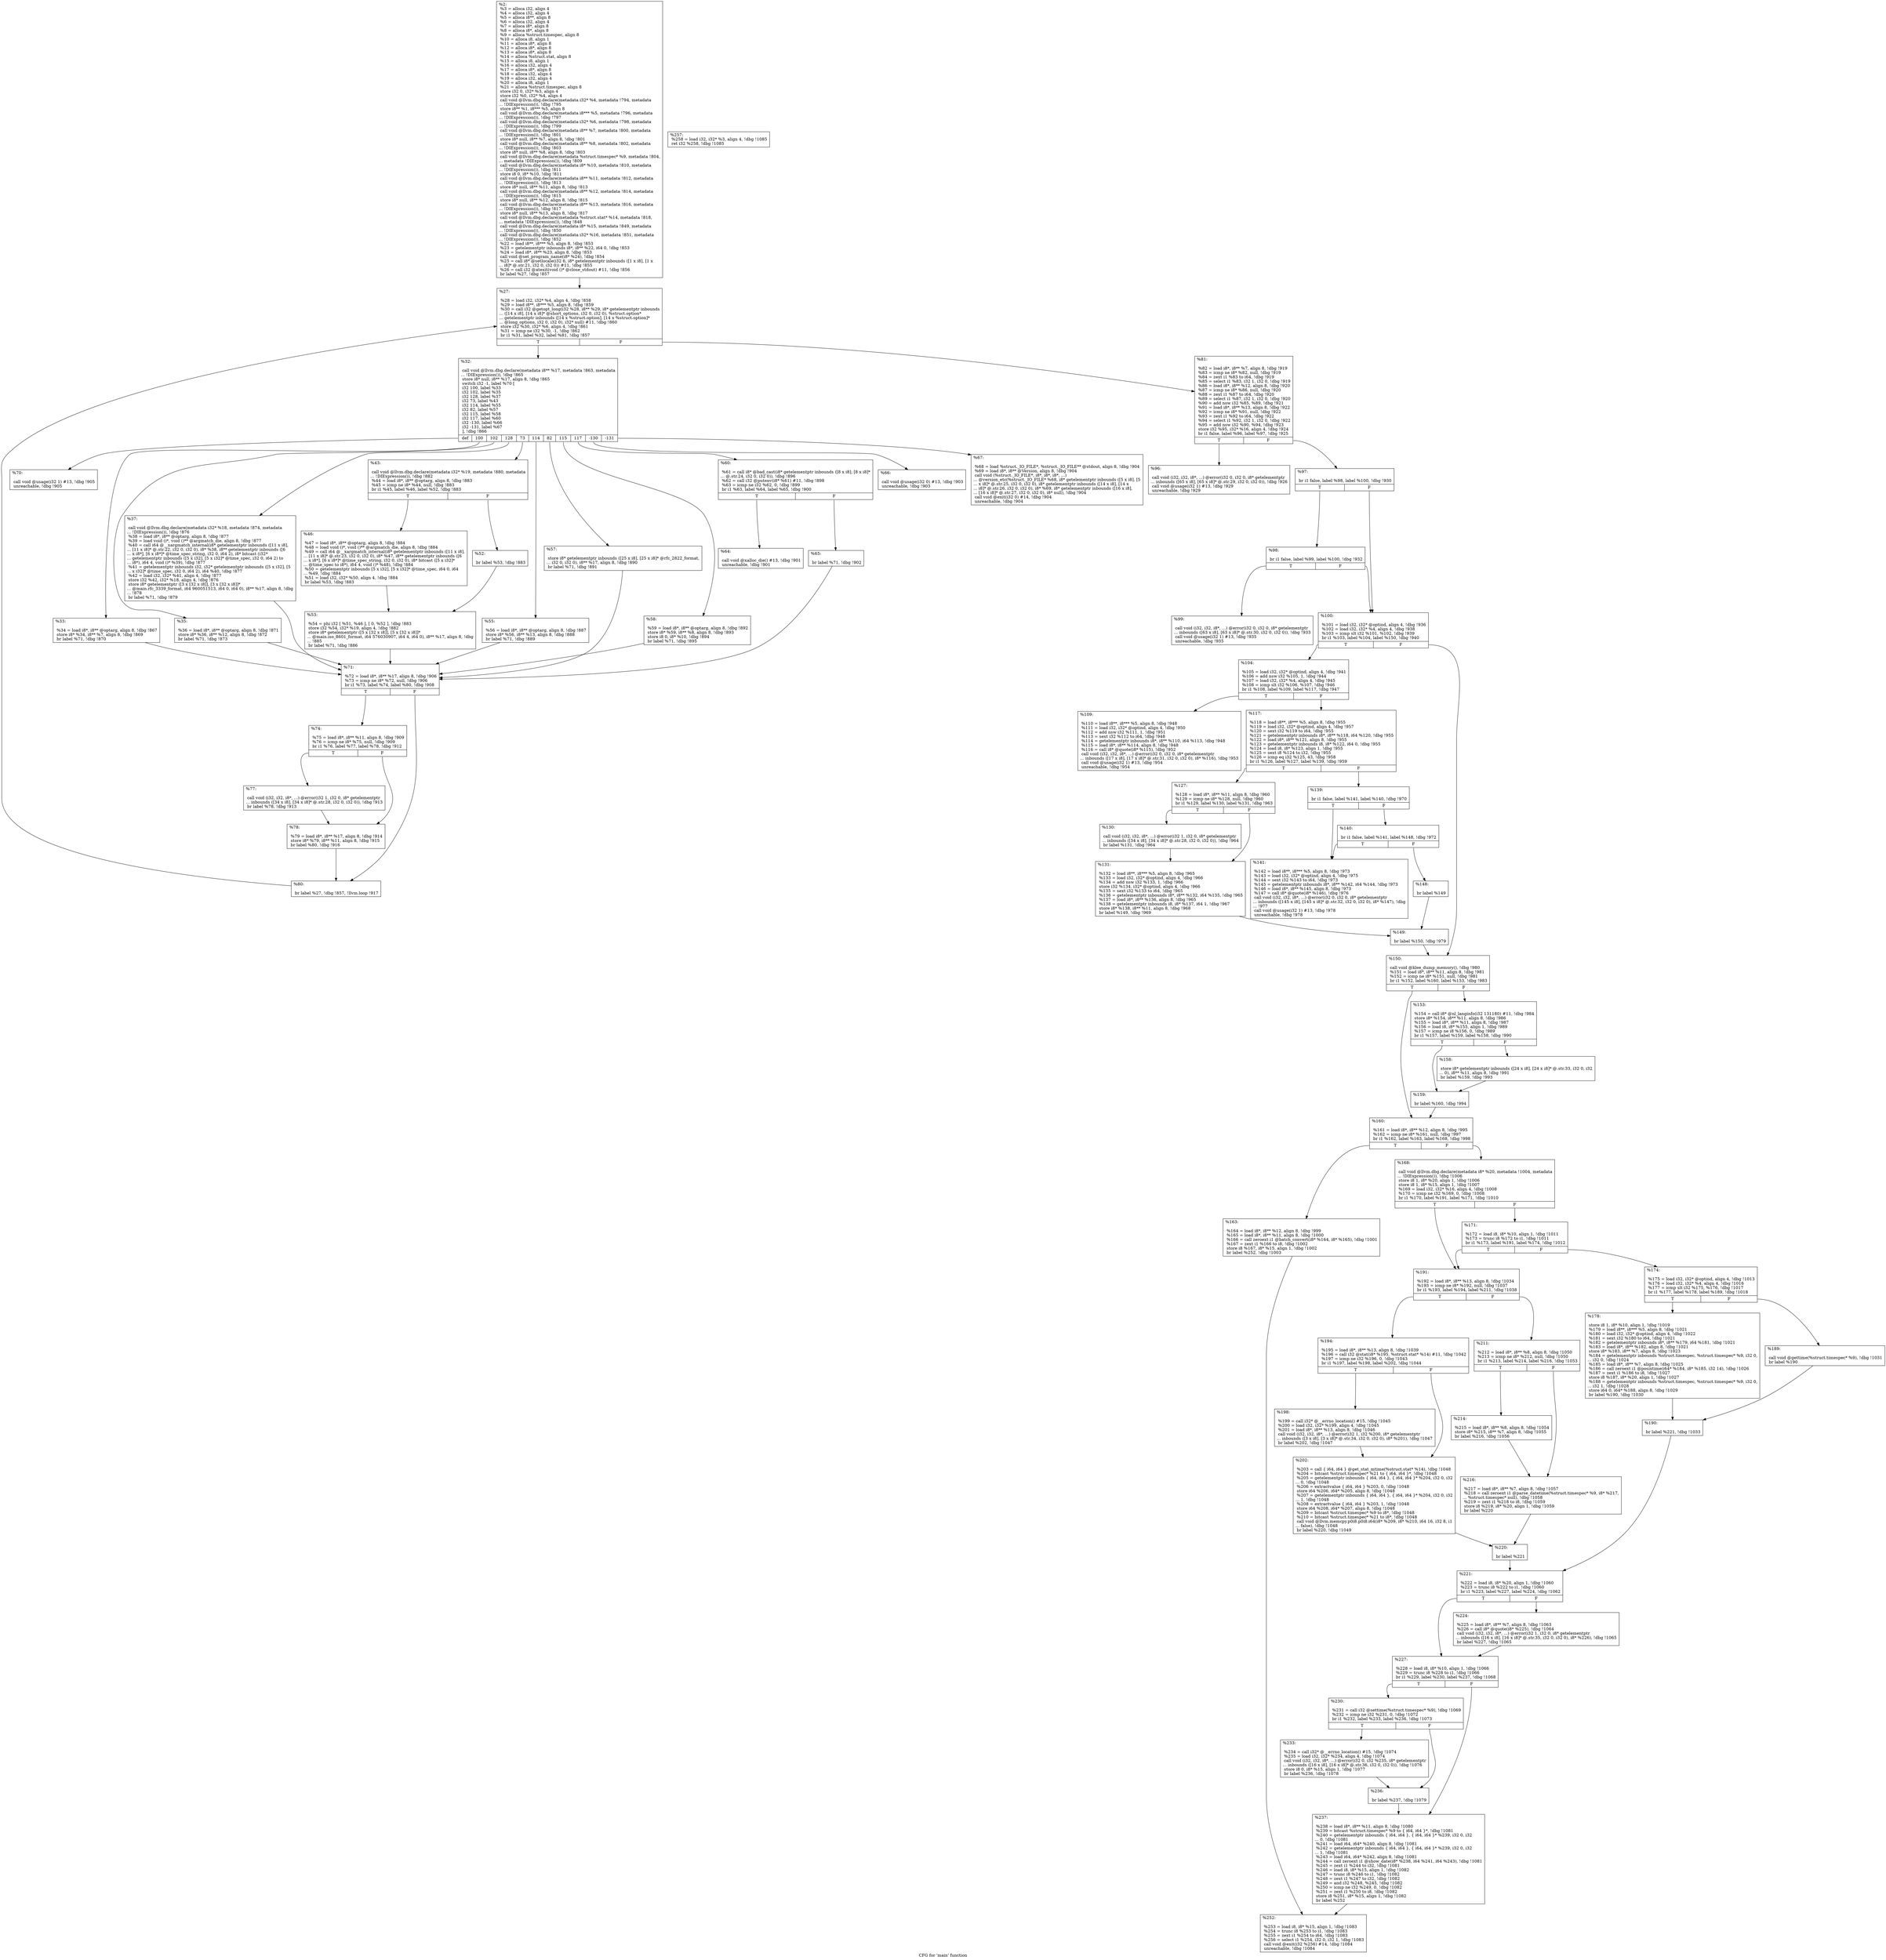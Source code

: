 digraph "CFG for 'main' function" {
	label="CFG for 'main' function";

	Node0x4d4fe50 [shape=record,label="{%2:\l  %3 = alloca i32, align 4\l  %4 = alloca i32, align 4\l  %5 = alloca i8**, align 8\l  %6 = alloca i32, align 4\l  %7 = alloca i8*, align 8\l  %8 = alloca i8*, align 8\l  %9 = alloca %struct.timespec, align 8\l  %10 = alloca i8, align 1\l  %11 = alloca i8*, align 8\l  %12 = alloca i8*, align 8\l  %13 = alloca i8*, align 8\l  %14 = alloca %struct.stat, align 8\l  %15 = alloca i8, align 1\l  %16 = alloca i32, align 4\l  %17 = alloca i8*, align 8\l  %18 = alloca i32, align 4\l  %19 = alloca i32, align 4\l  %20 = alloca i8, align 1\l  %21 = alloca %struct.timespec, align 8\l  store i32 0, i32* %3, align 4\l  store i32 %0, i32* %4, align 4\l  call void @llvm.dbg.declare(metadata i32* %4, metadata !794, metadata\l... !DIExpression()), !dbg !795\l  store i8** %1, i8*** %5, align 8\l  call void @llvm.dbg.declare(metadata i8*** %5, metadata !796, metadata\l... !DIExpression()), !dbg !797\l  call void @llvm.dbg.declare(metadata i32* %6, metadata !798, metadata\l... !DIExpression()), !dbg !799\l  call void @llvm.dbg.declare(metadata i8** %7, metadata !800, metadata\l... !DIExpression()), !dbg !801\l  store i8* null, i8** %7, align 8, !dbg !801\l  call void @llvm.dbg.declare(metadata i8** %8, metadata !802, metadata\l... !DIExpression()), !dbg !803\l  store i8* null, i8** %8, align 8, !dbg !803\l  call void @llvm.dbg.declare(metadata %struct.timespec* %9, metadata !804,\l... metadata !DIExpression()), !dbg !809\l  call void @llvm.dbg.declare(metadata i8* %10, metadata !810, metadata\l... !DIExpression()), !dbg !811\l  store i8 0, i8* %10, !dbg !811\l  call void @llvm.dbg.declare(metadata i8** %11, metadata !812, metadata\l... !DIExpression()), !dbg !813\l  store i8* null, i8** %11, align 8, !dbg !813\l  call void @llvm.dbg.declare(metadata i8** %12, metadata !814, metadata\l... !DIExpression()), !dbg !815\l  store i8* null, i8** %12, align 8, !dbg !815\l  call void @llvm.dbg.declare(metadata i8** %13, metadata !816, metadata\l... !DIExpression()), !dbg !817\l  store i8* null, i8** %13, align 8, !dbg !817\l  call void @llvm.dbg.declare(metadata %struct.stat* %14, metadata !818,\l... metadata !DIExpression()), !dbg !848\l  call void @llvm.dbg.declare(metadata i8* %15, metadata !849, metadata\l... !DIExpression()), !dbg !850\l  call void @llvm.dbg.declare(metadata i32* %16, metadata !851, metadata\l... !DIExpression()), !dbg !852\l  %22 = load i8**, i8*** %5, align 8, !dbg !853\l  %23 = getelementptr inbounds i8*, i8** %22, i64 0, !dbg !853\l  %24 = load i8*, i8** %23, align 8, !dbg !853\l  call void @set_program_name(i8* %24), !dbg !854\l  %25 = call i8* @setlocale(i32 6, i8* getelementptr inbounds ([1 x i8], [1 x\l... i8]* @.str.21, i32 0, i32 0)) #11, !dbg !855\l  %26 = call i32 @atexit(void ()* @close_stdout) #11, !dbg !856\l  br label %27, !dbg !857\l}"];
	Node0x4d4fe50 -> Node0x4d50200;
	Node0x4d50200 [shape=record,label="{%27:\l\l  %28 = load i32, i32* %4, align 4, !dbg !858\l  %29 = load i8**, i8*** %5, align 8, !dbg !859\l  %30 = call i32 @getopt_long(i32 %28, i8** %29, i8* getelementptr inbounds\l... ([14 x i8], [14 x i8]* @short_options, i32 0, i32 0), %struct.option*\l... getelementptr inbounds ([14 x %struct.option], [14 x %struct.option]*\l... @long_options, i32 0, i32 0), i32* null) #11, !dbg !860\l  store i32 %30, i32* %6, align 4, !dbg !861\l  %31 = icmp ne i32 %30, -1, !dbg !862\l  br i1 %31, label %32, label %81, !dbg !857\l|{<s0>T|<s1>F}}"];
	Node0x4d50200:s0 -> Node0x4d50250;
	Node0x4d50200:s1 -> Node0x4d50930;
	Node0x4d50250 [shape=record,label="{%32:\l\l  call void @llvm.dbg.declare(metadata i8** %17, metadata !863, metadata\l... !DIExpression()), !dbg !865\l  store i8* null, i8** %17, align 8, !dbg !865\l  switch i32 -1, label %70 [\l    i32 100, label %33\l    i32 102, label %35\l    i32 128, label %37\l    i32 73, label %43\l    i32 114, label %55\l    i32 82, label %57\l    i32 115, label %58\l    i32 117, label %60\l    i32 -130, label %66\l    i32 -131, label %67\l  ], !dbg !866\l|{<s0>def|<s1>100|<s2>102|<s3>128|<s4>73|<s5>114|<s6>82|<s7>115|<s8>117|<s9>-130|<s10>-131}}"];
	Node0x4d50250:s0 -> Node0x4d50750;
	Node0x4d50250:s1 -> Node0x4d502a0;
	Node0x4d50250:s2 -> Node0x4d502f0;
	Node0x4d50250:s3 -> Node0x4d50340;
	Node0x4d50250:s4 -> Node0x4d50390;
	Node0x4d50250:s5 -> Node0x4d504d0;
	Node0x4d50250:s6 -> Node0x4d50520;
	Node0x4d50250:s7 -> Node0x4d50570;
	Node0x4d50250:s8 -> Node0x4d505c0;
	Node0x4d50250:s9 -> Node0x4d506b0;
	Node0x4d50250:s10 -> Node0x4d50700;
	Node0x4d502a0 [shape=record,label="{%33:\l\l  %34 = load i8*, i8** @optarg, align 8, !dbg !867\l  store i8* %34, i8** %7, align 8, !dbg !869\l  br label %71, !dbg !870\l}"];
	Node0x4d502a0 -> Node0x4d507a0;
	Node0x4d502f0 [shape=record,label="{%35:\l\l  %36 = load i8*, i8** @optarg, align 8, !dbg !871\l  store i8* %36, i8** %12, align 8, !dbg !872\l  br label %71, !dbg !873\l}"];
	Node0x4d502f0 -> Node0x4d507a0;
	Node0x4d50340 [shape=record,label="{%37:\l\l  call void @llvm.dbg.declare(metadata i32* %18, metadata !874, metadata\l... !DIExpression()), !dbg !876\l  %38 = load i8*, i8** @optarg, align 8, !dbg !877\l  %39 = load void ()*, void ()** @argmatch_die, align 8, !dbg !877\l  %40 = call i64 @__xargmatch_internal(i8* getelementptr inbounds ([11 x i8],\l... [11 x i8]* @.str.22, i32 0, i32 0), i8* %38, i8** getelementptr inbounds ([6\l... x i8*], [6 x i8*]* @time_spec_string, i32 0, i64 2), i8* bitcast (i32*\l... getelementptr inbounds ([5 x i32], [5 x i32]* @time_spec, i32 0, i64 2) to\l... i8*), i64 4, void ()* %39), !dbg !877\l  %41 = getelementptr inbounds i32, i32* getelementptr inbounds ([5 x i32], [5\l... x i32]* @time_spec, i32 0, i64 2), i64 %40, !dbg !877\l  %42 = load i32, i32* %41, align 4, !dbg !877\l  store i32 %42, i32* %18, align 4, !dbg !876\l  store i8* getelementptr ([3 x [32 x i8]], [3 x [32 x i8]]*\l... @main.rfc_3339_format, i64 960051513, i64 0, i64 0), i8** %17, align 8, !dbg\l... !878\l  br label %71, !dbg !879\l}"];
	Node0x4d50340 -> Node0x4d507a0;
	Node0x4d50390 [shape=record,label="{%43:\l\l  call void @llvm.dbg.declare(metadata i32* %19, metadata !880, metadata\l... !DIExpression()), !dbg !882\l  %44 = load i8*, i8** @optarg, align 8, !dbg !883\l  %45 = icmp ne i8* %44, null, !dbg !883\l  br i1 %45, label %46, label %52, !dbg !883\l|{<s0>T|<s1>F}}"];
	Node0x4d50390:s0 -> Node0x4d503e0;
	Node0x4d50390:s1 -> Node0x4d50430;
	Node0x4d503e0 [shape=record,label="{%46:\l\l  %47 = load i8*, i8** @optarg, align 8, !dbg !884\l  %48 = load void ()*, void ()** @argmatch_die, align 8, !dbg !884\l  %49 = call i64 @__xargmatch_internal(i8* getelementptr inbounds ([11 x i8],\l... [11 x i8]* @.str.23, i32 0, i32 0), i8* %47, i8** getelementptr inbounds ([6\l... x i8*], [6 x i8*]* @time_spec_string, i32 0, i32 0), i8* bitcast ([5 x i32]*\l... @time_spec to i8*), i64 4, void ()* %48), !dbg !884\l  %50 = getelementptr inbounds [5 x i32], [5 x i32]* @time_spec, i64 0, i64\l... %49, !dbg !884\l  %51 = load i32, i32* %50, align 4, !dbg !884\l  br label %53, !dbg !883\l}"];
	Node0x4d503e0 -> Node0x4d50480;
	Node0x4d50430 [shape=record,label="{%52:\l\l  br label %53, !dbg !883\l}"];
	Node0x4d50430 -> Node0x4d50480;
	Node0x4d50480 [shape=record,label="{%53:\l\l  %54 = phi i32 [ %51, %46 ], [ 0, %52 ], !dbg !883\l  store i32 %54, i32* %19, align 4, !dbg !882\l  store i8* getelementptr ([5 x [32 x i8]], [5 x [32 x i8]]*\l... @main.iso_8601_format, i64 576030907, i64 4, i64 0), i8** %17, align 8, !dbg\l... !885\l  br label %71, !dbg !886\l}"];
	Node0x4d50480 -> Node0x4d507a0;
	Node0x4d504d0 [shape=record,label="{%55:\l\l  %56 = load i8*, i8** @optarg, align 8, !dbg !887\l  store i8* %56, i8** %13, align 8, !dbg !888\l  br label %71, !dbg !889\l}"];
	Node0x4d504d0 -> Node0x4d507a0;
	Node0x4d50520 [shape=record,label="{%57:\l\l  store i8* getelementptr inbounds ([25 x i8], [25 x i8]* @rfc_2822_format,\l... i32 0, i32 0), i8** %17, align 8, !dbg !890\l  br label %71, !dbg !891\l}"];
	Node0x4d50520 -> Node0x4d507a0;
	Node0x4d50570 [shape=record,label="{%58:\l\l  %59 = load i8*, i8** @optarg, align 8, !dbg !892\l  store i8* %59, i8** %8, align 8, !dbg !893\l  store i8 0, i8* %10, !dbg !894\l  br label %71, !dbg !895\l}"];
	Node0x4d50570 -> Node0x4d507a0;
	Node0x4d505c0 [shape=record,label="{%60:\l\l  %61 = call i8* @bad_cast(i8* getelementptr inbounds ([8 x i8], [8 x i8]*\l... @.str.24, i32 0, i32 0)), !dbg !896\l  %62 = call i32 @putenv(i8* %61) #11, !dbg !898\l  %63 = icmp ne i32 %62, 0, !dbg !899\l  br i1 %63, label %64, label %65, !dbg !900\l|{<s0>T|<s1>F}}"];
	Node0x4d505c0:s0 -> Node0x4d50610;
	Node0x4d505c0:s1 -> Node0x4d50660;
	Node0x4d50610 [shape=record,label="{%64:\l\l  call void @xalloc_die() #13, !dbg !901\l  unreachable, !dbg !901\l}"];
	Node0x4d50660 [shape=record,label="{%65:\l\l  br label %71, !dbg !902\l}"];
	Node0x4d50660 -> Node0x4d507a0;
	Node0x4d506b0 [shape=record,label="{%66:\l\l  call void @usage(i32 0) #13, !dbg !903\l  unreachable, !dbg !903\l}"];
	Node0x4d50700 [shape=record,label="{%67:\l\l  %68 = load %struct._IO_FILE*, %struct._IO_FILE** @stdout, align 8, !dbg !904\l  %69 = load i8*, i8** @Version, align 8, !dbg !904\l  call void (%struct._IO_FILE*, i8*, i8*, i8*, ...)\l... @version_etc(%struct._IO_FILE* %68, i8* getelementptr inbounds ([5 x i8], [5\l... x i8]* @.str.25, i32 0, i32 0), i8* getelementptr inbounds ([14 x i8], [14 x\l... i8]* @.str.26, i32 0, i32 0), i8* %69, i8* getelementptr inbounds ([16 x i8],\l... [16 x i8]* @.str.27, i32 0, i32 0), i8* null), !dbg !904\l  call void @exit(i32 0) #14, !dbg !904\l  unreachable, !dbg !904\l}"];
	Node0x4d50750 [shape=record,label="{%70:\l\l  call void @usage(i32 1) #13, !dbg !905\l  unreachable, !dbg !905\l}"];
	Node0x4d507a0 [shape=record,label="{%71:\l\l  %72 = load i8*, i8** %17, align 8, !dbg !906\l  %73 = icmp ne i8* %72, null, !dbg !906\l  br i1 %73, label %74, label %80, !dbg !908\l|{<s0>T|<s1>F}}"];
	Node0x4d507a0:s0 -> Node0x4d507f0;
	Node0x4d507a0:s1 -> Node0x4d508e0;
	Node0x4d507f0 [shape=record,label="{%74:\l\l  %75 = load i8*, i8** %11, align 8, !dbg !909\l  %76 = icmp ne i8* %75, null, !dbg !909\l  br i1 %76, label %77, label %78, !dbg !912\l|{<s0>T|<s1>F}}"];
	Node0x4d507f0:s0 -> Node0x4d50840;
	Node0x4d507f0:s1 -> Node0x4d50890;
	Node0x4d50840 [shape=record,label="{%77:\l\l  call void (i32, i32, i8*, ...) @error(i32 1, i32 0, i8* getelementptr\l... inbounds ([34 x i8], [34 x i8]* @.str.28, i32 0, i32 0)), !dbg !913\l  br label %78, !dbg !913\l}"];
	Node0x4d50840 -> Node0x4d50890;
	Node0x4d50890 [shape=record,label="{%78:\l\l  %79 = load i8*, i8** %17, align 8, !dbg !914\l  store i8* %79, i8** %11, align 8, !dbg !915\l  br label %80, !dbg !916\l}"];
	Node0x4d50890 -> Node0x4d508e0;
	Node0x4d508e0 [shape=record,label="{%80:\l\l  br label %27, !dbg !857, !llvm.loop !917\l}"];
	Node0x4d508e0 -> Node0x4d50200;
	Node0x4d50930 [shape=record,label="{%81:\l\l  %82 = load i8*, i8** %7, align 8, !dbg !919\l  %83 = icmp ne i8* %82, null, !dbg !919\l  %84 = zext i1 %83 to i64, !dbg !919\l  %85 = select i1 %83, i32 1, i32 0, !dbg !919\l  %86 = load i8*, i8** %12, align 8, !dbg !920\l  %87 = icmp ne i8* %86, null, !dbg !920\l  %88 = zext i1 %87 to i64, !dbg !920\l  %89 = select i1 %87, i32 1, i32 0, !dbg !920\l  %90 = add nsw i32 %85, %89, !dbg !921\l  %91 = load i8*, i8** %13, align 8, !dbg !922\l  %92 = icmp ne i8* %91, null, !dbg !922\l  %93 = zext i1 %92 to i64, !dbg !922\l  %94 = select i1 %92, i32 1, i32 0, !dbg !922\l  %95 = add nsw i32 %90, %94, !dbg !923\l  store i32 %95, i32* %16, align 4, !dbg !924\l  br i1 false, label %96, label %97, !dbg !925\l|{<s0>T|<s1>F}}"];
	Node0x4d50930:s0 -> Node0x4d50980;
	Node0x4d50930:s1 -> Node0x4d509d0;
	Node0x4d50980 [shape=record,label="{%96:\l\l  call void (i32, i32, i8*, ...) @error(i32 0, i32 0, i8* getelementptr\l... inbounds ([65 x i8], [65 x i8]* @.str.29, i32 0, i32 0)), !dbg !926\l  call void @usage(i32 1) #13, !dbg !929\l  unreachable, !dbg !929\l}"];
	Node0x4d509d0 [shape=record,label="{%97:\l\l  br i1 false, label %98, label %100, !dbg !930\l|{<s0>T|<s1>F}}"];
	Node0x4d509d0:s0 -> Node0x4d50a20;
	Node0x4d509d0:s1 -> Node0x4d50ac0;
	Node0x4d50a20 [shape=record,label="{%98:\l\l  br i1 false, label %99, label %100, !dbg !932\l|{<s0>T|<s1>F}}"];
	Node0x4d50a20:s0 -> Node0x4d50a70;
	Node0x4d50a20:s1 -> Node0x4d50ac0;
	Node0x4d50a70 [shape=record,label="{%99:\l\l  call void (i32, i32, i8*, ...) @error(i32 0, i32 0, i8* getelementptr\l... inbounds ([63 x i8], [63 x i8]* @.str.30, i32 0, i32 0)), !dbg !933\l  call void @usage(i32 1) #13, !dbg !935\l  unreachable, !dbg !935\l}"];
	Node0x4d50ac0 [shape=record,label="{%100:\l\l  %101 = load i32, i32* @optind, align 4, !dbg !936\l  %102 = load i32, i32* %4, align 4, !dbg !938\l  %103 = icmp slt i32 %101, %102, !dbg !939\l  br i1 %103, label %104, label %150, !dbg !940\l|{<s0>T|<s1>F}}"];
	Node0x4d50ac0:s0 -> Node0x4d50b10;
	Node0x4d50ac0:s1 -> Node0x4d50e80;
	Node0x4d50b10 [shape=record,label="{%104:\l\l  %105 = load i32, i32* @optind, align 4, !dbg !941\l  %106 = add nsw i32 %105, 1, !dbg !944\l  %107 = load i32, i32* %4, align 4, !dbg !945\l  %108 = icmp slt i32 %106, %107, !dbg !946\l  br i1 %108, label %109, label %117, !dbg !947\l|{<s0>T|<s1>F}}"];
	Node0x4d50b10:s0 -> Node0x4d50b60;
	Node0x4d50b10:s1 -> Node0x4d50bb0;
	Node0x4d50b60 [shape=record,label="{%109:\l\l  %110 = load i8**, i8*** %5, align 8, !dbg !948\l  %111 = load i32, i32* @optind, align 4, !dbg !950\l  %112 = add nsw i32 %111, 1, !dbg !951\l  %113 = sext i32 %112 to i64, !dbg !948\l  %114 = getelementptr inbounds i8*, i8** %110, i64 %113, !dbg !948\l  %115 = load i8*, i8** %114, align 8, !dbg !948\l  %116 = call i8* @quote(i8* %115), !dbg !952\l  call void (i32, i32, i8*, ...) @error(i32 0, i32 0, i8* getelementptr\l... inbounds ([17 x i8], [17 x i8]* @.str.31, i32 0, i32 0), i8* %116), !dbg !953\l  call void @usage(i32 1) #13, !dbg !954\l  unreachable, !dbg !954\l}"];
	Node0x4d50bb0 [shape=record,label="{%117:\l\l  %118 = load i8**, i8*** %5, align 8, !dbg !955\l  %119 = load i32, i32* @optind, align 4, !dbg !957\l  %120 = sext i32 %119 to i64, !dbg !955\l  %121 = getelementptr inbounds i8*, i8** %118, i64 %120, !dbg !955\l  %122 = load i8*, i8** %121, align 8, !dbg !955\l  %123 = getelementptr inbounds i8, i8* %122, i64 0, !dbg !955\l  %124 = load i8, i8* %123, align 1, !dbg !955\l  %125 = sext i8 %124 to i32, !dbg !955\l  %126 = icmp eq i32 %125, 43, !dbg !958\l  br i1 %126, label %127, label %139, !dbg !959\l|{<s0>T|<s1>F}}"];
	Node0x4d50bb0:s0 -> Node0x4d50c00;
	Node0x4d50bb0:s1 -> Node0x4d50cf0;
	Node0x4d50c00 [shape=record,label="{%127:\l\l  %128 = load i8*, i8** %11, align 8, !dbg !960\l  %129 = icmp ne i8* %128, null, !dbg !960\l  br i1 %129, label %130, label %131, !dbg !963\l|{<s0>T|<s1>F}}"];
	Node0x4d50c00:s0 -> Node0x4d50c50;
	Node0x4d50c00:s1 -> Node0x4d50ca0;
	Node0x4d50c50 [shape=record,label="{%130:\l\l  call void (i32, i32, i8*, ...) @error(i32 1, i32 0, i8* getelementptr\l... inbounds ([34 x i8], [34 x i8]* @.str.28, i32 0, i32 0)), !dbg !964\l  br label %131, !dbg !964\l}"];
	Node0x4d50c50 -> Node0x4d50ca0;
	Node0x4d50ca0 [shape=record,label="{%131:\l\l  %132 = load i8**, i8*** %5, align 8, !dbg !965\l  %133 = load i32, i32* @optind, align 4, !dbg !966\l  %134 = add nsw i32 %133, 1, !dbg !966\l  store i32 %134, i32* @optind, align 4, !dbg !966\l  %135 = sext i32 %133 to i64, !dbg !965\l  %136 = getelementptr inbounds i8*, i8** %132, i64 %135, !dbg !965\l  %137 = load i8*, i8** %136, align 8, !dbg !965\l  %138 = getelementptr inbounds i8, i8* %137, i64 1, !dbg !967\l  store i8* %138, i8** %11, align 8, !dbg !968\l  br label %149, !dbg !969\l}"];
	Node0x4d50ca0 -> Node0x4d50e30;
	Node0x4d50cf0 [shape=record,label="{%139:\l\l  br i1 false, label %141, label %140, !dbg !970\l|{<s0>T|<s1>F}}"];
	Node0x4d50cf0:s0 -> Node0x4d50d90;
	Node0x4d50cf0:s1 -> Node0x4d50d40;
	Node0x4d50d40 [shape=record,label="{%140:\l\l  br i1 false, label %141, label %148, !dbg !972\l|{<s0>T|<s1>F}}"];
	Node0x4d50d40:s0 -> Node0x4d50d90;
	Node0x4d50d40:s1 -> Node0x4d50de0;
	Node0x4d50d90 [shape=record,label="{%141:\l\l  %142 = load i8**, i8*** %5, align 8, !dbg !973\l  %143 = load i32, i32* @optind, align 4, !dbg !975\l  %144 = sext i32 %143 to i64, !dbg !973\l  %145 = getelementptr inbounds i8*, i8** %142, i64 %144, !dbg !973\l  %146 = load i8*, i8** %145, align 8, !dbg !973\l  %147 = call i8* @quote(i8* %146), !dbg !976\l  call void (i32, i32, i8*, ...) @error(i32 0, i32 0, i8* getelementptr\l... inbounds ([145 x i8], [145 x i8]* @.str.32, i32 0, i32 0), i8* %147), !dbg\l... !977\l  call void @usage(i32 1) #13, !dbg !978\l  unreachable, !dbg !978\l}"];
	Node0x4d50de0 [shape=record,label="{%148:\l\l  br label %149\l}"];
	Node0x4d50de0 -> Node0x4d50e30;
	Node0x4d50e30 [shape=record,label="{%149:\l\l  br label %150, !dbg !979\l}"];
	Node0x4d50e30 -> Node0x4d50e80;
	Node0x4d50e80 [shape=record,label="{%150:\l\l  call void @klee_dump_memory(), !dbg !980\l  %151 = load i8*, i8** %11, align 8, !dbg !981\l  %152 = icmp ne i8* %151, null, !dbg !981\l  br i1 %152, label %160, label %153, !dbg !983\l|{<s0>T|<s1>F}}"];
	Node0x4d50e80:s0 -> Node0x4d50fc0;
	Node0x4d50e80:s1 -> Node0x4d50ed0;
	Node0x4d50ed0 [shape=record,label="{%153:\l\l  %154 = call i8* @nl_langinfo(i32 131180) #11, !dbg !984\l  store i8* %154, i8** %11, align 8, !dbg !986\l  %155 = load i8*, i8** %11, align 8, !dbg !987\l  %156 = load i8, i8* %155, align 1, !dbg !989\l  %157 = icmp ne i8 %156, 0, !dbg !989\l  br i1 %157, label %159, label %158, !dbg !990\l|{<s0>T|<s1>F}}"];
	Node0x4d50ed0:s0 -> Node0x4d50f70;
	Node0x4d50ed0:s1 -> Node0x4d50f20;
	Node0x4d50f20 [shape=record,label="{%158:\l\l  store i8* getelementptr inbounds ([24 x i8], [24 x i8]* @.str.33, i32 0, i32\l... 0), i8** %11, align 8, !dbg !991\l  br label %159, !dbg !993\l}"];
	Node0x4d50f20 -> Node0x4d50f70;
	Node0x4d50f70 [shape=record,label="{%159:\l\l  br label %160, !dbg !994\l}"];
	Node0x4d50f70 -> Node0x4d50fc0;
	Node0x4d50fc0 [shape=record,label="{%160:\l\l  %161 = load i8*, i8** %12, align 8, !dbg !995\l  %162 = icmp ne i8* %161, null, !dbg !997\l  br i1 %162, label %163, label %168, !dbg !998\l|{<s0>T|<s1>F}}"];
	Node0x4d50fc0:s0 -> Node0x4d51010;
	Node0x4d50fc0:s1 -> Node0x4d51060;
	Node0x4d51010 [shape=record,label="{%163:\l\l  %164 = load i8*, i8** %12, align 8, !dbg !999\l  %165 = load i8*, i8** %11, align 8, !dbg !1000\l  %166 = call zeroext i1 @batch_convert(i8* %164, i8* %165), !dbg !1001\l  %167 = zext i1 %166 to i8, !dbg !1002\l  store i8 %167, i8* %15, align 1, !dbg !1002\l  br label %252, !dbg !1003\l}"];
	Node0x4d51010 -> Node0x4d516f0;
	Node0x4d51060 [shape=record,label="{%168:\l\l  call void @llvm.dbg.declare(metadata i8* %20, metadata !1004, metadata\l... !DIExpression()), !dbg !1006\l  store i8 1, i8* %20, align 1, !dbg !1006\l  store i8 1, i8* %15, align 1, !dbg !1007\l  %169 = load i32, i32* %16, align 4, !dbg !1008\l  %170 = icmp ne i32 %169, 0, !dbg !1008\l  br i1 %170, label %191, label %171, !dbg !1010\l|{<s0>T|<s1>F}}"];
	Node0x4d51060:s0 -> Node0x4d51240;
	Node0x4d51060:s1 -> Node0x4d510b0;
	Node0x4d510b0 [shape=record,label="{%171:\l\l  %172 = load i8, i8* %10, align 1, !dbg !1011\l  %173 = trunc i8 %172 to i1, !dbg !1011\l  br i1 %173, label %191, label %174, !dbg !1012\l|{<s0>T|<s1>F}}"];
	Node0x4d510b0:s0 -> Node0x4d51240;
	Node0x4d510b0:s1 -> Node0x4d51100;
	Node0x4d51100 [shape=record,label="{%174:\l\l  %175 = load i32, i32* @optind, align 4, !dbg !1013\l  %176 = load i32, i32* %4, align 4, !dbg !1016\l  %177 = icmp slt i32 %175, %176, !dbg !1017\l  br i1 %177, label %178, label %189, !dbg !1018\l|{<s0>T|<s1>F}}"];
	Node0x4d51100:s0 -> Node0x4d51150;
	Node0x4d51100:s1 -> Node0x4d511a0;
	Node0x4d51150 [shape=record,label="{%178:\l\l  store i8 1, i8* %10, align 1, !dbg !1019\l  %179 = load i8**, i8*** %5, align 8, !dbg !1021\l  %180 = load i32, i32* @optind, align 4, !dbg !1022\l  %181 = sext i32 %180 to i64, !dbg !1021\l  %182 = getelementptr inbounds i8*, i8** %179, i64 %181, !dbg !1021\l  %183 = load i8*, i8** %182, align 8, !dbg !1021\l  store i8* %183, i8** %7, align 8, !dbg !1023\l  %184 = getelementptr inbounds %struct.timespec, %struct.timespec* %9, i32 0,\l... i32 0, !dbg !1024\l  %185 = load i8*, i8** %7, align 8, !dbg !1025\l  %186 = call zeroext i1 @posixtime(i64* %184, i8* %185, i32 14), !dbg !1026\l  %187 = zext i1 %186 to i8, !dbg !1027\l  store i8 %187, i8* %20, align 1, !dbg !1027\l  %188 = getelementptr inbounds %struct.timespec, %struct.timespec* %9, i32 0,\l... i32 1, !dbg !1028\l  store i64 0, i64* %188, align 8, !dbg !1029\l  br label %190, !dbg !1030\l}"];
	Node0x4d51150 -> Node0x4d511f0;
	Node0x4d511a0 [shape=record,label="{%189:\l\l  call void @gettime(%struct.timespec* %9), !dbg !1031\l  br label %190\l}"];
	Node0x4d511a0 -> Node0x4d511f0;
	Node0x4d511f0 [shape=record,label="{%190:\l\l  br label %221, !dbg !1033\l}"];
	Node0x4d511f0 -> Node0x4d514c0;
	Node0x4d51240 [shape=record,label="{%191:\l\l  %192 = load i8*, i8** %13, align 8, !dbg !1034\l  %193 = icmp ne i8* %192, null, !dbg !1037\l  br i1 %193, label %194, label %211, !dbg !1038\l|{<s0>T|<s1>F}}"];
	Node0x4d51240:s0 -> Node0x4d51290;
	Node0x4d51240:s1 -> Node0x4d51380;
	Node0x4d51290 [shape=record,label="{%194:\l\l  %195 = load i8*, i8** %13, align 8, !dbg !1039\l  %196 = call i32 @stat(i8* %195, %struct.stat* %14) #11, !dbg !1042\l  %197 = icmp ne i32 %196, 0, !dbg !1043\l  br i1 %197, label %198, label %202, !dbg !1044\l|{<s0>T|<s1>F}}"];
	Node0x4d51290:s0 -> Node0x4d512e0;
	Node0x4d51290:s1 -> Node0x4d51330;
	Node0x4d512e0 [shape=record,label="{%198:\l\l  %199 = call i32* @__errno_location() #15, !dbg !1045\l  %200 = load i32, i32* %199, align 4, !dbg !1045\l  %201 = load i8*, i8** %13, align 8, !dbg !1046\l  call void (i32, i32, i8*, ...) @error(i32 1, i32 %200, i8* getelementptr\l... inbounds ([3 x i8], [3 x i8]* @.str.34, i32 0, i32 0), i8* %201), !dbg !1047\l  br label %202, !dbg !1047\l}"];
	Node0x4d512e0 -> Node0x4d51330;
	Node0x4d51330 [shape=record,label="{%202:\l\l  %203 = call \{ i64, i64 \} @get_stat_mtime(%struct.stat* %14), !dbg !1048\l  %204 = bitcast %struct.timespec* %21 to \{ i64, i64 \}*, !dbg !1048\l  %205 = getelementptr inbounds \{ i64, i64 \}, \{ i64, i64 \}* %204, i32 0, i32\l... 0, !dbg !1048\l  %206 = extractvalue \{ i64, i64 \} %203, 0, !dbg !1048\l  store i64 %206, i64* %205, align 8, !dbg !1048\l  %207 = getelementptr inbounds \{ i64, i64 \}, \{ i64, i64 \}* %204, i32 0, i32\l... 1, !dbg !1048\l  %208 = extractvalue \{ i64, i64 \} %203, 1, !dbg !1048\l  store i64 %208, i64* %207, align 8, !dbg !1048\l  %209 = bitcast %struct.timespec* %9 to i8*, !dbg !1048\l  %210 = bitcast %struct.timespec* %21 to i8*, !dbg !1048\l  call void @llvm.memcpy.p0i8.p0i8.i64(i8* %209, i8* %210, i64 16, i32 8, i1\l... false), !dbg !1048\l  br label %220, !dbg !1049\l}"];
	Node0x4d51330 -> Node0x4d51470;
	Node0x4d51380 [shape=record,label="{%211:\l\l  %212 = load i8*, i8** %8, align 8, !dbg !1050\l  %213 = icmp ne i8* %212, null, !dbg !1050\l  br i1 %213, label %214, label %216, !dbg !1053\l|{<s0>T|<s1>F}}"];
	Node0x4d51380:s0 -> Node0x4d513d0;
	Node0x4d51380:s1 -> Node0x4d51420;
	Node0x4d513d0 [shape=record,label="{%214:\l\l  %215 = load i8*, i8** %8, align 8, !dbg !1054\l  store i8* %215, i8** %7, align 8, !dbg !1055\l  br label %216, !dbg !1056\l}"];
	Node0x4d513d0 -> Node0x4d51420;
	Node0x4d51420 [shape=record,label="{%216:\l\l  %217 = load i8*, i8** %7, align 8, !dbg !1057\l  %218 = call zeroext i1 @parse_datetime(%struct.timespec* %9, i8* %217,\l... %struct.timespec* null), !dbg !1058\l  %219 = zext i1 %218 to i8, !dbg !1059\l  store i8 %219, i8* %20, align 1, !dbg !1059\l  br label %220\l}"];
	Node0x4d51420 -> Node0x4d51470;
	Node0x4d51470 [shape=record,label="{%220:\l\l  br label %221\l}"];
	Node0x4d51470 -> Node0x4d514c0;
	Node0x4d514c0 [shape=record,label="{%221:\l\l  %222 = load i8, i8* %20, align 1, !dbg !1060\l  %223 = trunc i8 %222 to i1, !dbg !1060\l  br i1 %223, label %227, label %224, !dbg !1062\l|{<s0>T|<s1>F}}"];
	Node0x4d514c0:s0 -> Node0x4d51560;
	Node0x4d514c0:s1 -> Node0x4d51510;
	Node0x4d51510 [shape=record,label="{%224:\l\l  %225 = load i8*, i8** %7, align 8, !dbg !1063\l  %226 = call i8* @quote(i8* %225), !dbg !1064\l  call void (i32, i32, i8*, ...) @error(i32 1, i32 0, i8* getelementptr\l... inbounds ([16 x i8], [16 x i8]* @.str.35, i32 0, i32 0), i8* %226), !dbg !1065\l  br label %227, !dbg !1065\l}"];
	Node0x4d51510 -> Node0x4d51560;
	Node0x4d51560 [shape=record,label="{%227:\l\l  %228 = load i8, i8* %10, align 1, !dbg !1066\l  %229 = trunc i8 %228 to i1, !dbg !1066\l  br i1 %229, label %230, label %237, !dbg !1068\l|{<s0>T|<s1>F}}"];
	Node0x4d51560:s0 -> Node0x4d515b0;
	Node0x4d51560:s1 -> Node0x4d516a0;
	Node0x4d515b0 [shape=record,label="{%230:\l\l  %231 = call i32 @settime(%struct.timespec* %9), !dbg !1069\l  %232 = icmp ne i32 %231, 0, !dbg !1072\l  br i1 %232, label %233, label %236, !dbg !1073\l|{<s0>T|<s1>F}}"];
	Node0x4d515b0:s0 -> Node0x4d51600;
	Node0x4d515b0:s1 -> Node0x4d51650;
	Node0x4d51600 [shape=record,label="{%233:\l\l  %234 = call i32* @__errno_location() #15, !dbg !1074\l  %235 = load i32, i32* %234, align 4, !dbg !1074\l  call void (i32, i32, i8*, ...) @error(i32 0, i32 %235, i8* getelementptr\l... inbounds ([16 x i8], [16 x i8]* @.str.36, i32 0, i32 0)), !dbg !1076\l  store i8 0, i8* %15, align 1, !dbg !1077\l  br label %236, !dbg !1078\l}"];
	Node0x4d51600 -> Node0x4d51650;
	Node0x4d51650 [shape=record,label="{%236:\l\l  br label %237, !dbg !1079\l}"];
	Node0x4d51650 -> Node0x4d516a0;
	Node0x4d516a0 [shape=record,label="{%237:\l\l  %238 = load i8*, i8** %11, align 8, !dbg !1080\l  %239 = bitcast %struct.timespec* %9 to \{ i64, i64 \}*, !dbg !1081\l  %240 = getelementptr inbounds \{ i64, i64 \}, \{ i64, i64 \}* %239, i32 0, i32\l... 0, !dbg !1081\l  %241 = load i64, i64* %240, align 8, !dbg !1081\l  %242 = getelementptr inbounds \{ i64, i64 \}, \{ i64, i64 \}* %239, i32 0, i32\l... 1, !dbg !1081\l  %243 = load i64, i64* %242, align 8, !dbg !1081\l  %244 = call zeroext i1 @show_date(i8* %238, i64 %241, i64 %243), !dbg !1081\l  %245 = zext i1 %244 to i32, !dbg !1081\l  %246 = load i8, i8* %15, align 1, !dbg !1082\l  %247 = trunc i8 %246 to i1, !dbg !1082\l  %248 = zext i1 %247 to i32, !dbg !1082\l  %249 = and i32 %248, %245, !dbg !1082\l  %250 = icmp ne i32 %249, 0, !dbg !1082\l  %251 = zext i1 %250 to i8, !dbg !1082\l  store i8 %251, i8* %15, align 1, !dbg !1082\l  br label %252\l}"];
	Node0x4d516a0 -> Node0x4d516f0;
	Node0x4d516f0 [shape=record,label="{%252:\l\l  %253 = load i8, i8* %15, align 1, !dbg !1083\l  %254 = trunc i8 %253 to i1, !dbg !1083\l  %255 = zext i1 %254 to i64, !dbg !1083\l  %256 = select i1 %254, i32 0, i32 1, !dbg !1083\l  call void @exit(i32 %256) #14, !dbg !1084\l  unreachable, !dbg !1084\l}"];
	Node0x4d51740 [shape=record,label="{%257:                                                  \l  %258 = load i32, i32* %3, align 4, !dbg !1085\l  ret i32 %258, !dbg !1085\l}"];
}
